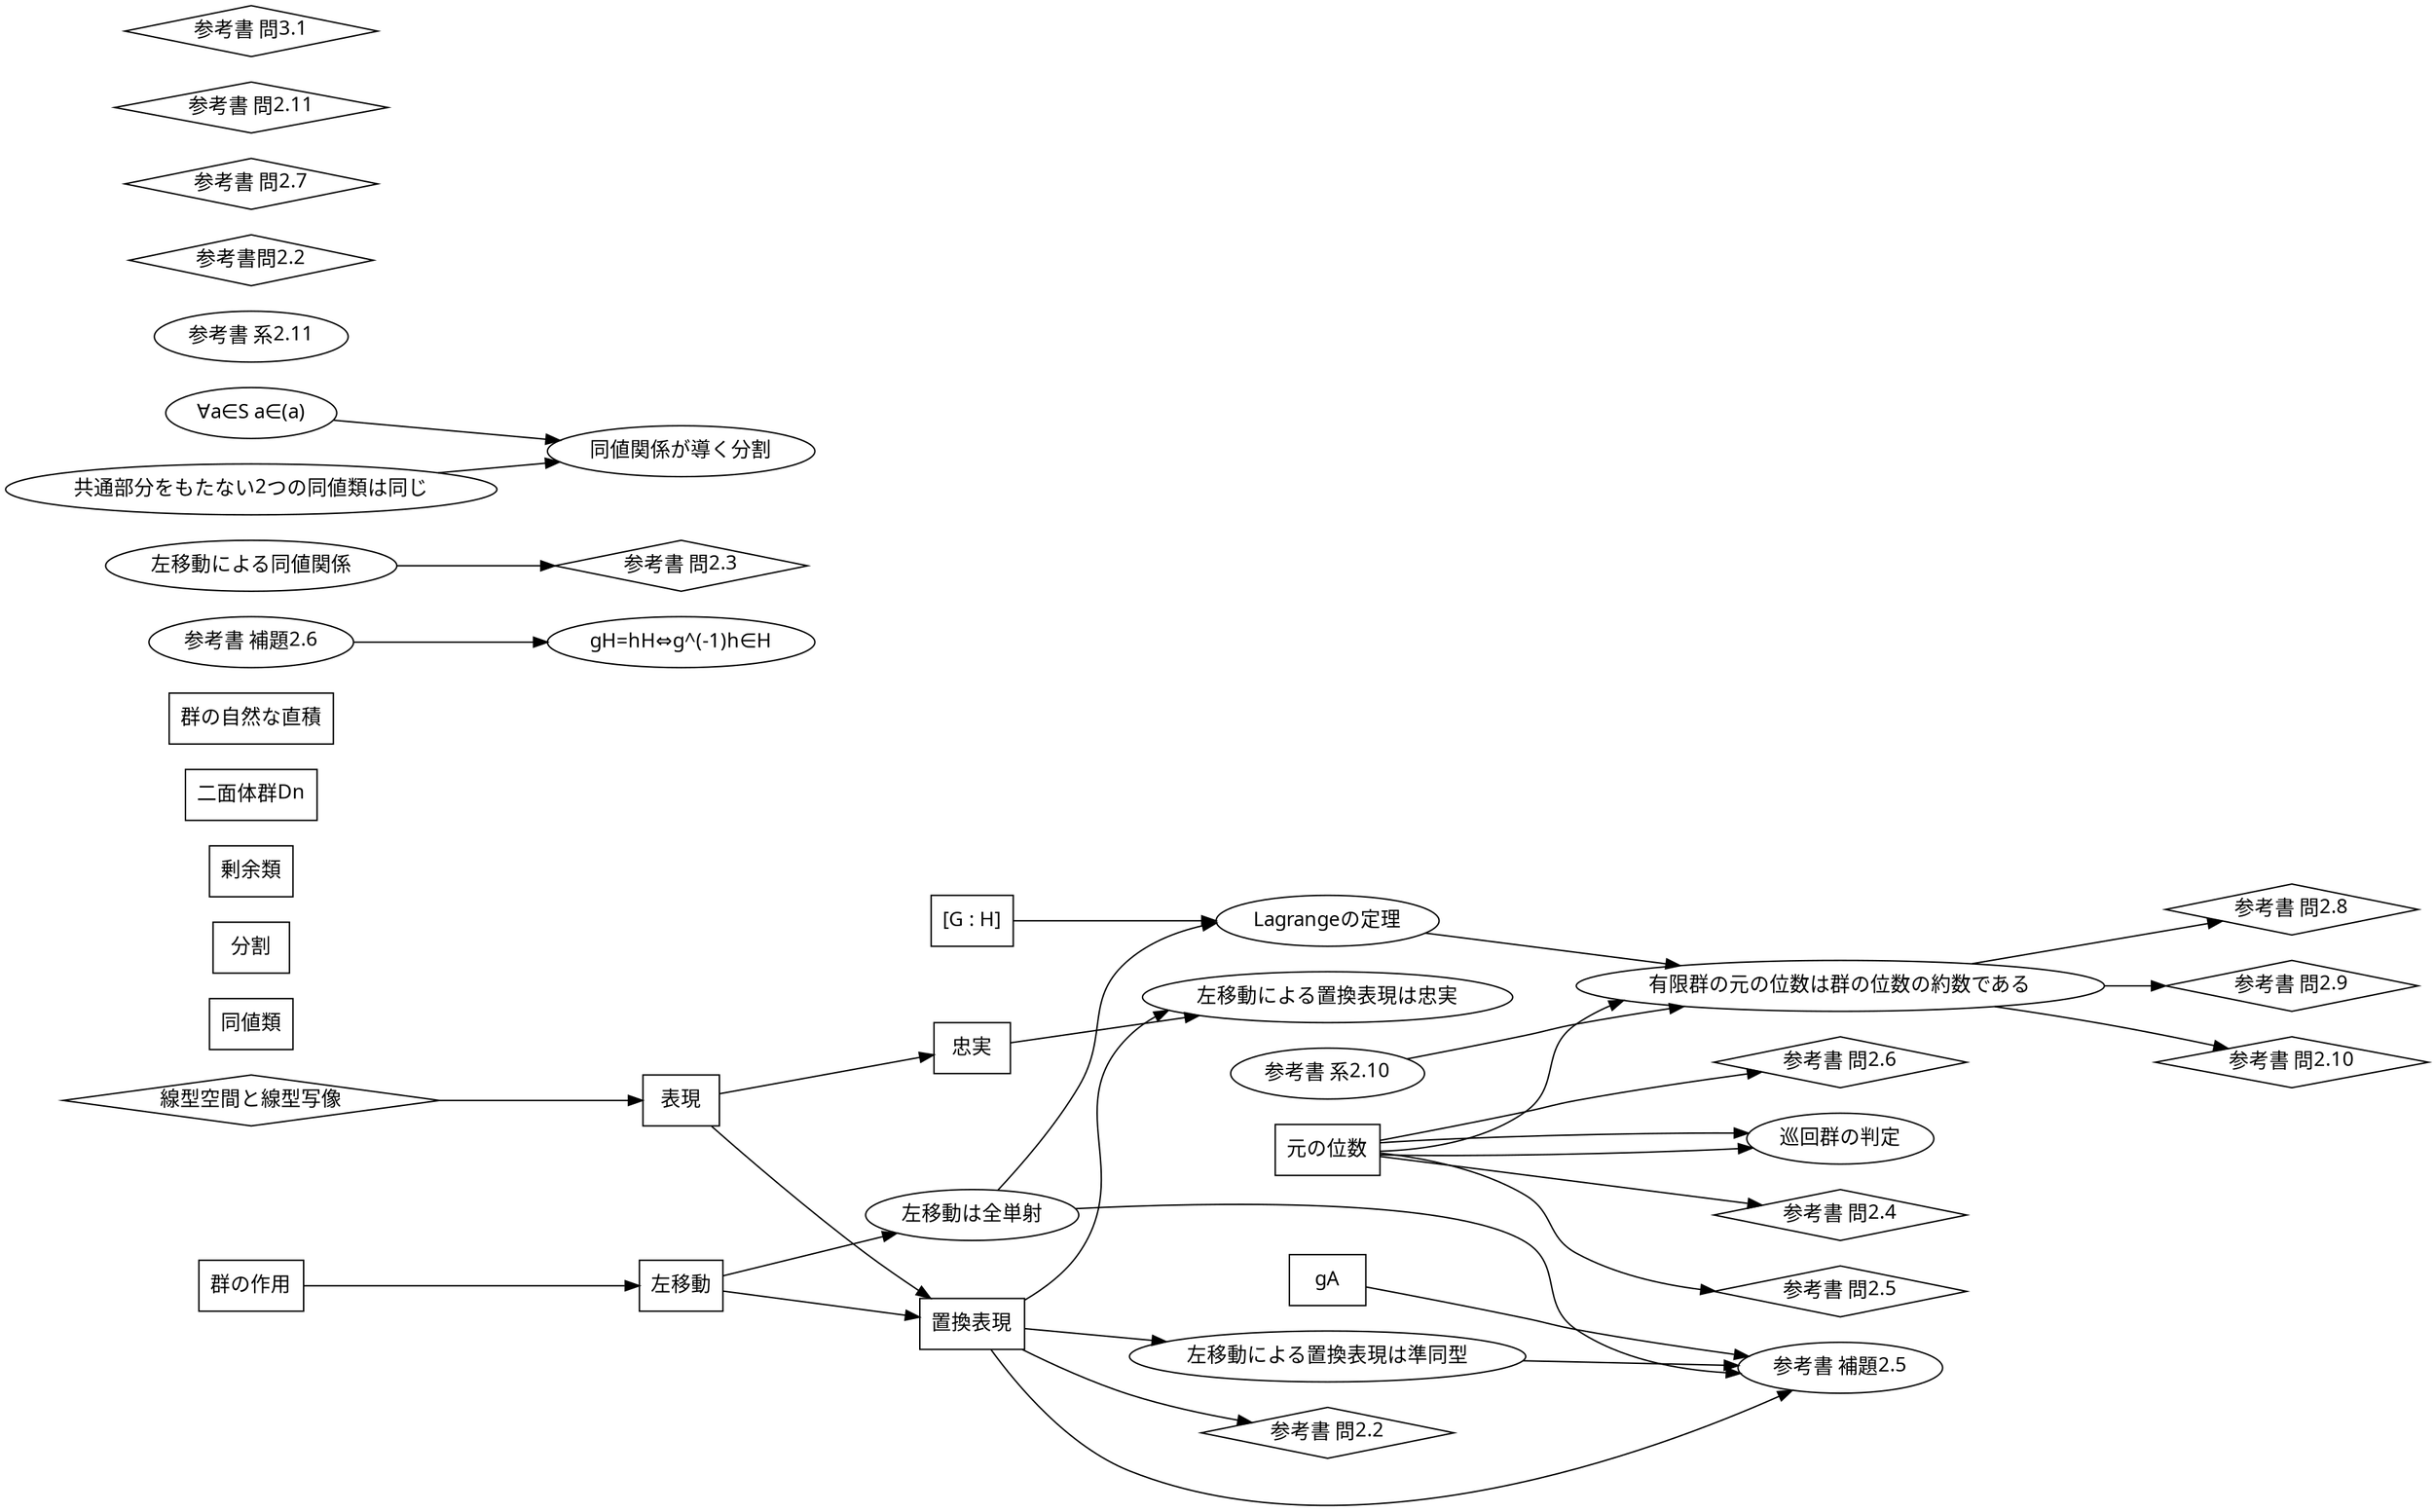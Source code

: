  
digraph{
    graph [charset="UTF-8"];
    rankdir=LR;
    //definition
    node [shape = box, fontname="IPAexGothic"]; "左移動" "表現" "置換表現" "忠実" "gA" "同値類" "分割" "剰余類" "[G : H]" "元の位数" "群の作用" "二面体群Dn" "群の自然な直積";
    //theorem, lemma, corollary
    node [shape = ellipse, fontname="IPAexGothic"] "左移動は全単射" "左移動による置換表現は準同型" "左移動による置換表現は忠実" "参考書 補題2.5" "参考書 補題2.6" "gH=hH⇔g^(-1)h∈H" "左移動による同値関係" "∀a∈S a∈(a)" "共通部分をもたない2つの同値類は同じ" "同値関係が導く分割" "Lagrangeの定理" "有限群の元の位数は群の位数の約数である" "巡回群の判定" "参考書 系2.10" "参考書 系2.11";
    //problem
    node [shape = diamond, fontname="IPAexGothic"] "線型空間と線型写像" "参考書問2.2" "参考書 問2.3" "参考書 問2.4" "参考書 問2.5" "参考書 問2.6" "参考書 問2.7";
    "左移動" -> "左移動は全単射" "参考書 問2.8" "参考書 問2.9" "参考書 問2.10" "参考書 問2.11" "参考書 問3.1";

    "群の作用" -> "左移動";

    "線型空間と線型写像" -> "表現";

    "表現" -> "置換表現";
    "左移動" -> "置換表現";

    "置換表現" -> "左移動による置換表現は準同型";

    "表現" -> "忠実";

    "置換表現" -> "左移動による置換表現は忠実";
    "忠実" -> "左移動による置換表現は忠実";

    "置換表現" -> "参考書 問2.2";

    "置換表現" -> "参考書 補題2.5";
    "左移動は全単射" -> "参考書 補題2.5";
    "左移動による置換表現は準同型" -> "参考書 補題2.5";
    "gA" -> "参考書 補題2.5";

    "参考書 補題2.6" -> "gH=hH⇔g^(-1)h∈H";

    "∀a∈S a∈(a)" -> "同値関係が導く分割";
    "共通部分をもたない2つの同値類は同じ" -> "同値関係が導く分割";

    "左移動は全単射" -> "Lagrangeの定理"
    "[G : H]" -> "Lagrangeの定理"

    "左移動による同値関係" -> "参考書 問2.3";

    "Lagrangeの定理" -> "有限群の元の位数は群の位数の約数である";
    "元の位数" -> "有限群の元の位数は群の位数の約数である";

    "元の位数" -> "参考書 問2.4";

    "元の位数" -> "参考書 問2.5";

    "元の位数" -> "参考書 問2.6";

    "元の位数" -> "巡回群の判定";

    "元の位数" -> "巡回群の判定";

    "参考書 系2.10" -> "有限群の元の位数は群の位数の約数である";

    "有限群の元の位数は群の位数の約数である" -> "参考書 問2.8";

    "有限群の元の位数は群の位数の約数である" -> "参考書 問2.9";

    "有限群の元の位数は群の位数の約数である" -> "参考書 問2.10";
}